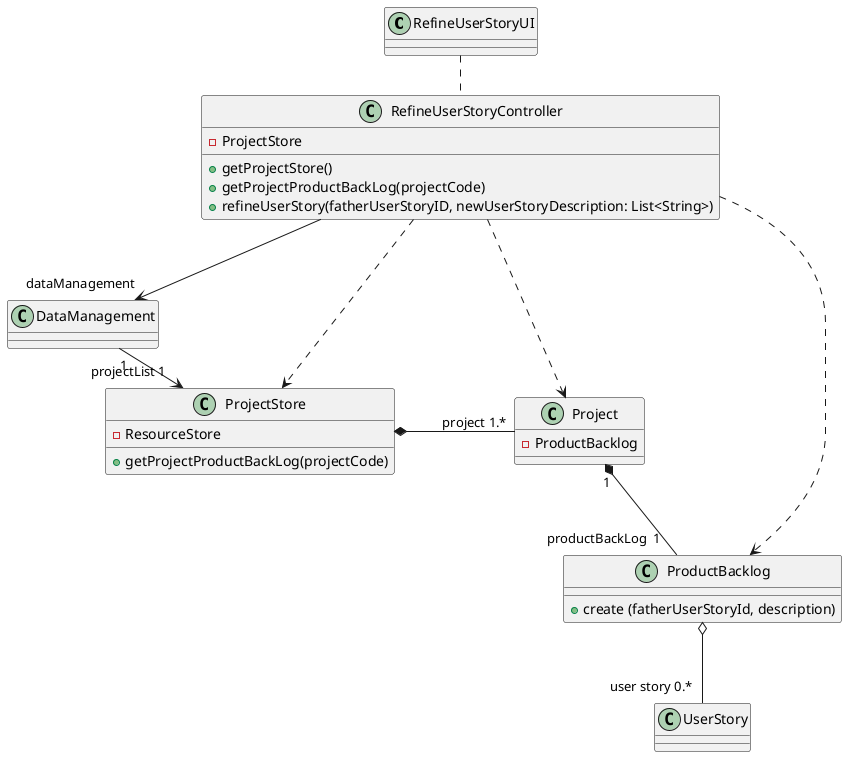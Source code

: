 @startuml
'https://plantuml.com/class-diagram


RefineUserStoryUI .. RefineUserStoryController
RefineUserStoryController --->"dataManagement" DataManagement
DataManagement "1"-->"projectList 1" ProjectStore
ProjectStore *---right---" project 1.*" Project

RefineUserStoryController ..> ProductBacklog
RefineUserStoryController ..> ProjectStore
RefineUserStoryController ..> Project

ProductBacklog o---"user story 0.*" UserStory
Project "1"*---"productBackLog  1" ProductBacklog
class RefineUserStoryUI {

}

class RefineUserStoryController {
-ProjectStore

+getProjectStore()
+getProjectProductBackLog(projectCode)
+refineUserStory(fatherUserStoryID, newUserStoryDescription: List<String>)
}

class DataManagement{}

class ProjectStore{
-ResourceStore

+getProjectProductBackLog(projectCode)
}

class Project{
-ProductBacklog
}

class ProductBacklog{


+create (fatherUserStoryId, description)
}

skinparam nodesep 120

skinparam ranksep 40


@enduml